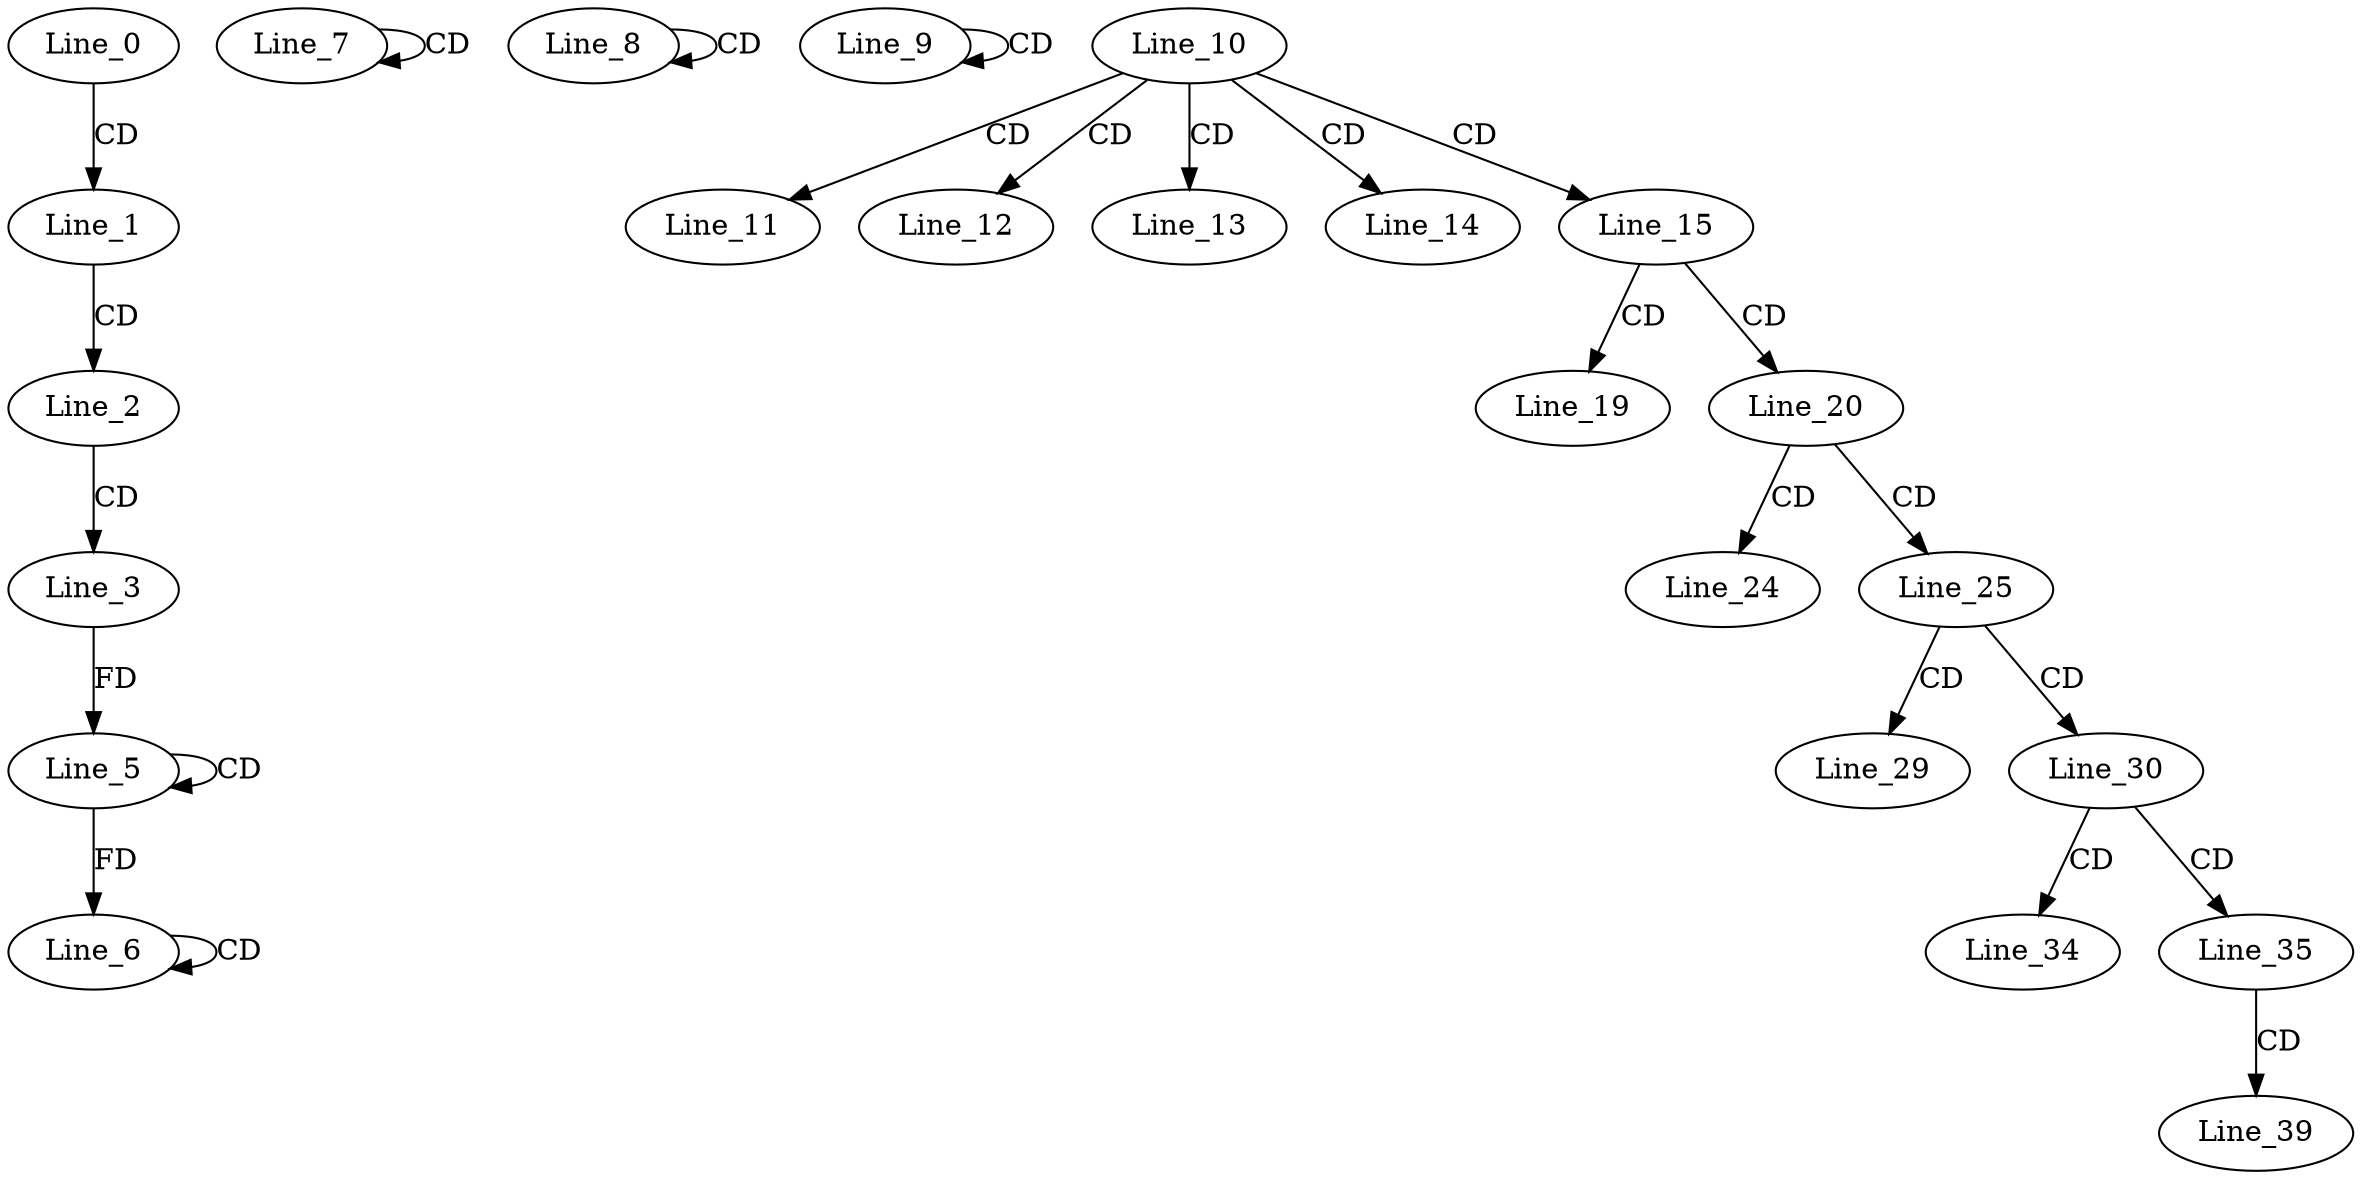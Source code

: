 digraph G {
  Line_0;
  Line_1;
  Line_2;
  Line_3;
  Line_5;
  Line_5;
  Line_6;
  Line_6;
  Line_7;
  Line_7;
  Line_8;
  Line_8;
  Line_9;
  Line_9;
  Line_10;
  Line_11;
  Line_12;
  Line_13;
  Line_14;
  Line_15;
  Line_19;
  Line_20;
  Line_24;
  Line_25;
  Line_29;
  Line_30;
  Line_34;
  Line_35;
  Line_39;
  Line_0 -> Line_1 [ label="CD" ];
  Line_1 -> Line_2 [ label="CD" ];
  Line_2 -> Line_3 [ label="CD" ];
  Line_5 -> Line_5 [ label="CD" ];
  Line_3 -> Line_5 [ label="FD" ];
  Line_6 -> Line_6 [ label="CD" ];
  Line_5 -> Line_6 [ label="FD" ];
  Line_7 -> Line_7 [ label="CD" ];
  Line_8 -> Line_8 [ label="CD" ];
  Line_9 -> Line_9 [ label="CD" ];
  Line_10 -> Line_11 [ label="CD" ];
  Line_10 -> Line_12 [ label="CD" ];
  Line_10 -> Line_13 [ label="CD" ];
  Line_10 -> Line_14 [ label="CD" ];
  Line_10 -> Line_15 [ label="CD" ];
  Line_15 -> Line_19 [ label="CD" ];
  Line_15 -> Line_20 [ label="CD" ];
  Line_20 -> Line_24 [ label="CD" ];
  Line_20 -> Line_25 [ label="CD" ];
  Line_25 -> Line_29 [ label="CD" ];
  Line_25 -> Line_30 [ label="CD" ];
  Line_30 -> Line_34 [ label="CD" ];
  Line_30 -> Line_35 [ label="CD" ];
  Line_35 -> Line_39 [ label="CD" ];
}
